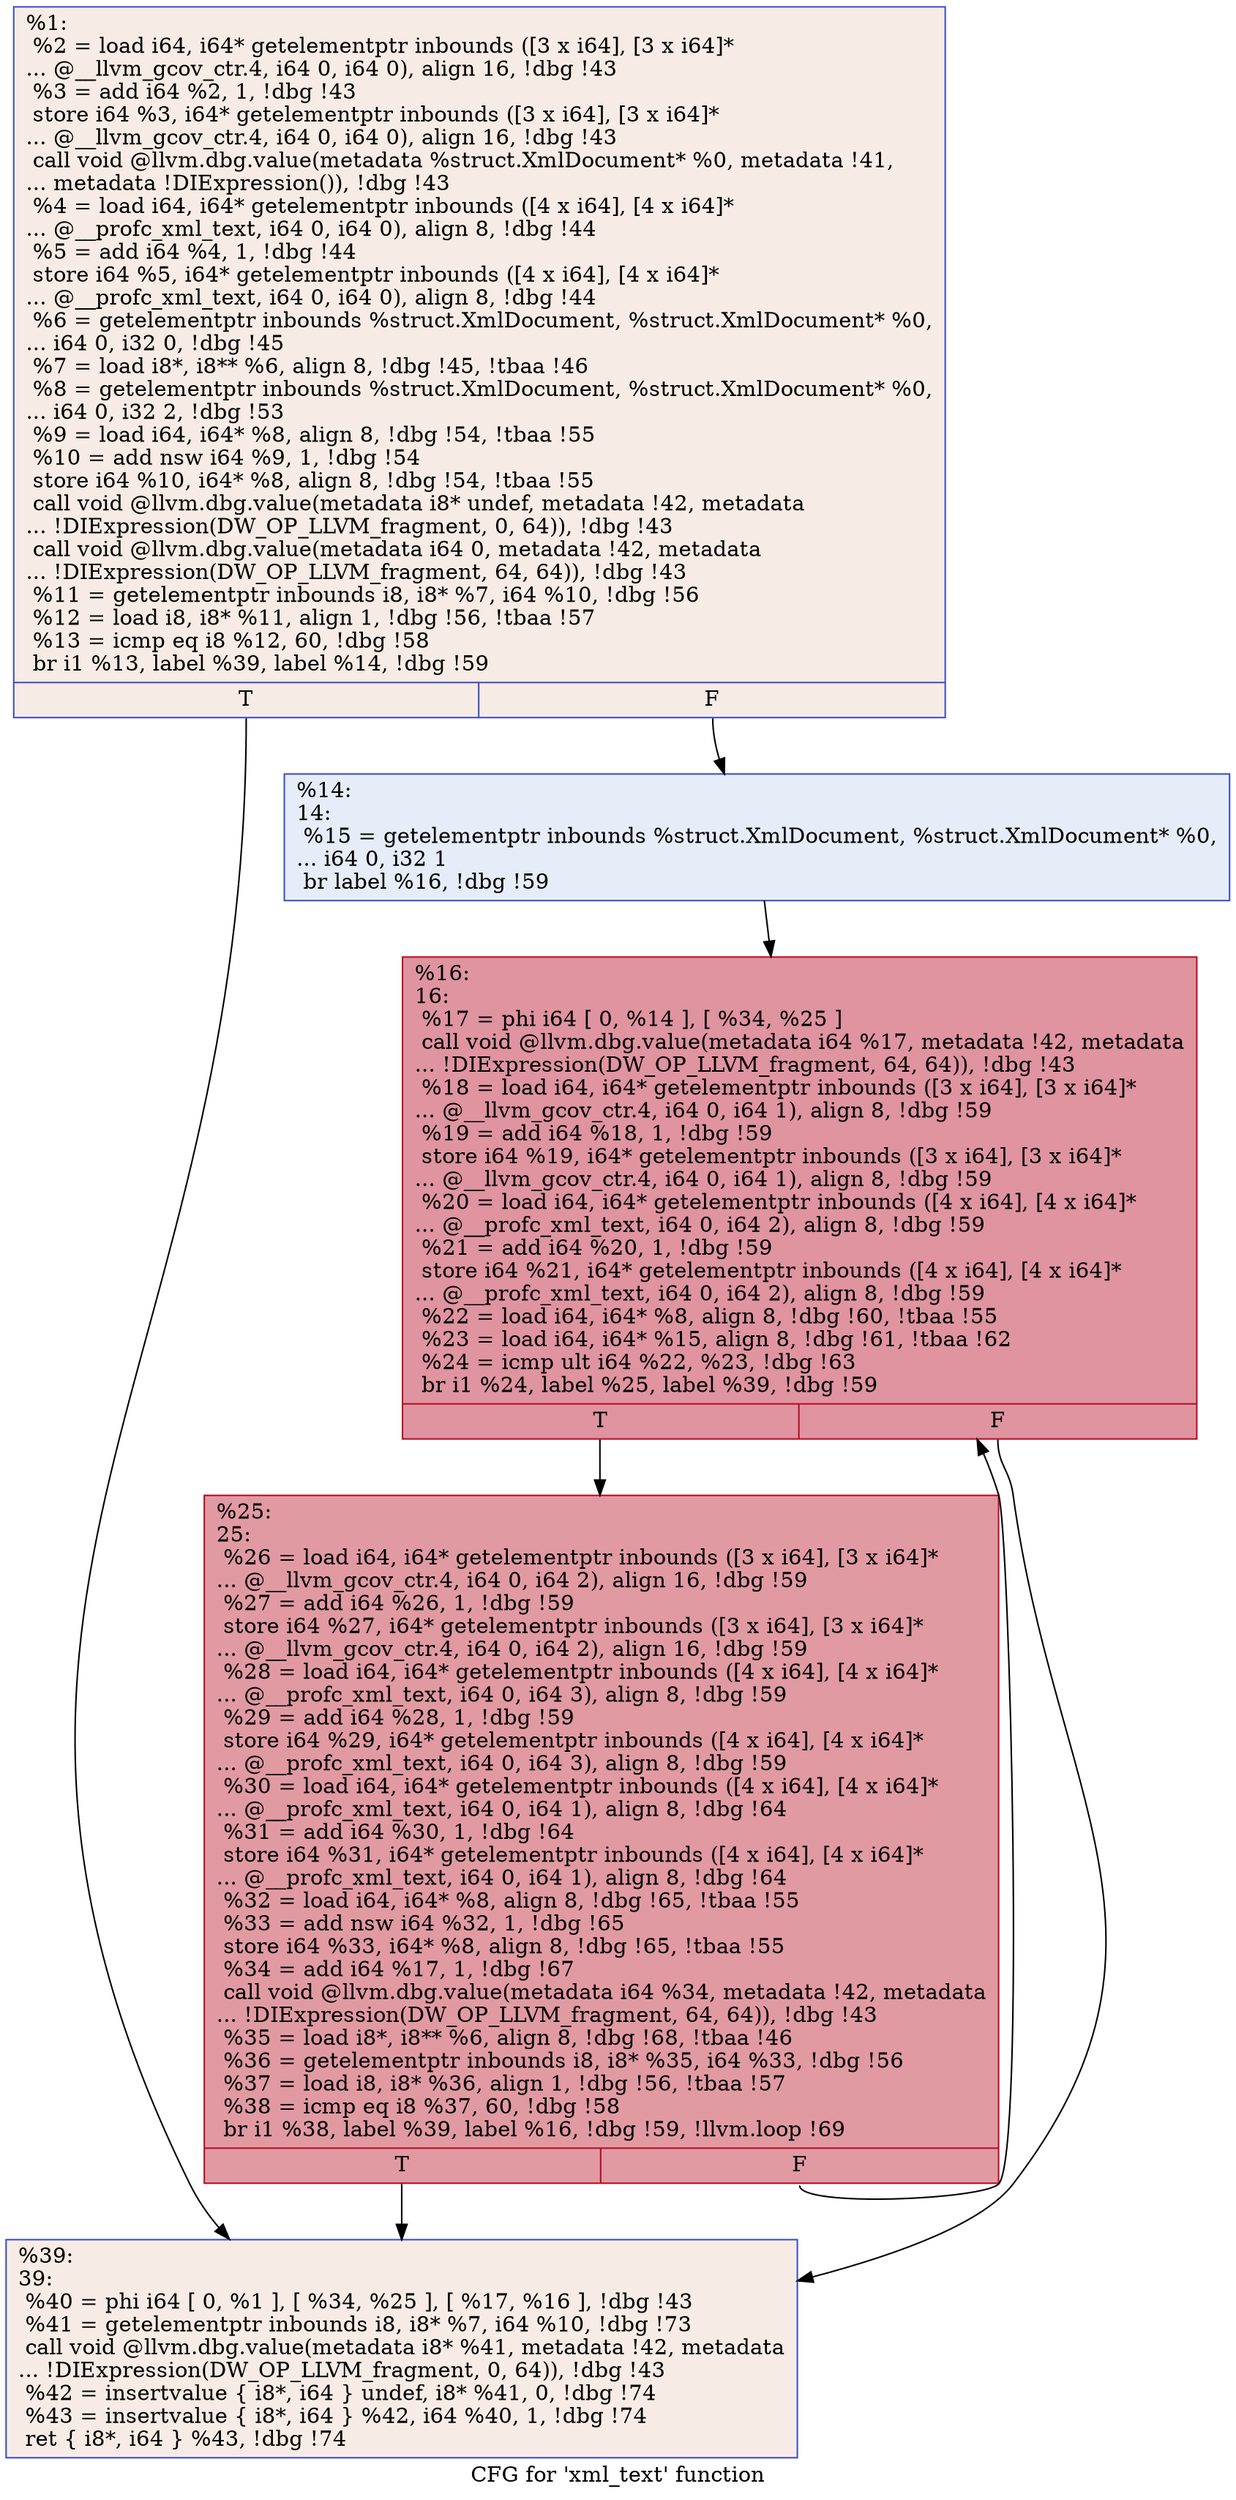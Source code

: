 digraph "CFG for 'xml_text' function" {
	label="CFG for 'xml_text' function";

	Node0x557070fe7cc0 [shape=record,color="#3d50c3ff", style=filled, fillcolor="#ecd3c570",label="{%1:\l  %2 = load i64, i64* getelementptr inbounds ([3 x i64], [3 x i64]*\l... @__llvm_gcov_ctr.4, i64 0, i64 0), align 16, !dbg !43\l  %3 = add i64 %2, 1, !dbg !43\l  store i64 %3, i64* getelementptr inbounds ([3 x i64], [3 x i64]*\l... @__llvm_gcov_ctr.4, i64 0, i64 0), align 16, !dbg !43\l  call void @llvm.dbg.value(metadata %struct.XmlDocument* %0, metadata !41,\l... metadata !DIExpression()), !dbg !43\l  %4 = load i64, i64* getelementptr inbounds ([4 x i64], [4 x i64]*\l... @__profc_xml_text, i64 0, i64 0), align 8, !dbg !44\l  %5 = add i64 %4, 1, !dbg !44\l  store i64 %5, i64* getelementptr inbounds ([4 x i64], [4 x i64]*\l... @__profc_xml_text, i64 0, i64 0), align 8, !dbg !44\l  %6 = getelementptr inbounds %struct.XmlDocument, %struct.XmlDocument* %0,\l... i64 0, i32 0, !dbg !45\l  %7 = load i8*, i8** %6, align 8, !dbg !45, !tbaa !46\l  %8 = getelementptr inbounds %struct.XmlDocument, %struct.XmlDocument* %0,\l... i64 0, i32 2, !dbg !53\l  %9 = load i64, i64* %8, align 8, !dbg !54, !tbaa !55\l  %10 = add nsw i64 %9, 1, !dbg !54\l  store i64 %10, i64* %8, align 8, !dbg !54, !tbaa !55\l  call void @llvm.dbg.value(metadata i8* undef, metadata !42, metadata\l... !DIExpression(DW_OP_LLVM_fragment, 0, 64)), !dbg !43\l  call void @llvm.dbg.value(metadata i64 0, metadata !42, metadata\l... !DIExpression(DW_OP_LLVM_fragment, 64, 64)), !dbg !43\l  %11 = getelementptr inbounds i8, i8* %7, i64 %10, !dbg !56\l  %12 = load i8, i8* %11, align 1, !dbg !56, !tbaa !57\l  %13 = icmp eq i8 %12, 60, !dbg !58\l  br i1 %13, label %39, label %14, !dbg !59\l|{<s0>T|<s1>F}}"];
	Node0x557070fe7cc0:s0 -> Node0x557070fe7ea0;
	Node0x557070fe7cc0:s1 -> Node0x557070fe7db0;
	Node0x557070fe7db0 [shape=record,color="#3d50c3ff", style=filled, fillcolor="#c7d7f070",label="{%14:\l14:                                               \l  %15 = getelementptr inbounds %struct.XmlDocument, %struct.XmlDocument* %0,\l... i64 0, i32 1\l  br label %16, !dbg !59\l}"];
	Node0x557070fe7db0 -> Node0x557070fe7e00;
	Node0x557070fe7e00 [shape=record,color="#b70d28ff", style=filled, fillcolor="#b70d2870",label="{%16:\l16:                                               \l  %17 = phi i64 [ 0, %14 ], [ %34, %25 ]\l  call void @llvm.dbg.value(metadata i64 %17, metadata !42, metadata\l... !DIExpression(DW_OP_LLVM_fragment, 64, 64)), !dbg !43\l  %18 = load i64, i64* getelementptr inbounds ([3 x i64], [3 x i64]*\l... @__llvm_gcov_ctr.4, i64 0, i64 1), align 8, !dbg !59\l  %19 = add i64 %18, 1, !dbg !59\l  store i64 %19, i64* getelementptr inbounds ([3 x i64], [3 x i64]*\l... @__llvm_gcov_ctr.4, i64 0, i64 1), align 8, !dbg !59\l  %20 = load i64, i64* getelementptr inbounds ([4 x i64], [4 x i64]*\l... @__profc_xml_text, i64 0, i64 2), align 8, !dbg !59\l  %21 = add i64 %20, 1, !dbg !59\l  store i64 %21, i64* getelementptr inbounds ([4 x i64], [4 x i64]*\l... @__profc_xml_text, i64 0, i64 2), align 8, !dbg !59\l  %22 = load i64, i64* %8, align 8, !dbg !60, !tbaa !55\l  %23 = load i64, i64* %15, align 8, !dbg !61, !tbaa !62\l  %24 = icmp ult i64 %22, %23, !dbg !63\l  br i1 %24, label %25, label %39, !dbg !59\l|{<s0>T|<s1>F}}"];
	Node0x557070fe7e00:s0 -> Node0x557070fe7e50;
	Node0x557070fe7e00:s1 -> Node0x557070fe7ea0;
	Node0x557070fe7e50 [shape=record,color="#b70d28ff", style=filled, fillcolor="#bb1b2c70",label="{%25:\l25:                                               \l  %26 = load i64, i64* getelementptr inbounds ([3 x i64], [3 x i64]*\l... @__llvm_gcov_ctr.4, i64 0, i64 2), align 16, !dbg !59\l  %27 = add i64 %26, 1, !dbg !59\l  store i64 %27, i64* getelementptr inbounds ([3 x i64], [3 x i64]*\l... @__llvm_gcov_ctr.4, i64 0, i64 2), align 16, !dbg !59\l  %28 = load i64, i64* getelementptr inbounds ([4 x i64], [4 x i64]*\l... @__profc_xml_text, i64 0, i64 3), align 8, !dbg !59\l  %29 = add i64 %28, 1, !dbg !59\l  store i64 %29, i64* getelementptr inbounds ([4 x i64], [4 x i64]*\l... @__profc_xml_text, i64 0, i64 3), align 8, !dbg !59\l  %30 = load i64, i64* getelementptr inbounds ([4 x i64], [4 x i64]*\l... @__profc_xml_text, i64 0, i64 1), align 8, !dbg !64\l  %31 = add i64 %30, 1, !dbg !64\l  store i64 %31, i64* getelementptr inbounds ([4 x i64], [4 x i64]*\l... @__profc_xml_text, i64 0, i64 1), align 8, !dbg !64\l  %32 = load i64, i64* %8, align 8, !dbg !65, !tbaa !55\l  %33 = add nsw i64 %32, 1, !dbg !65\l  store i64 %33, i64* %8, align 8, !dbg !65, !tbaa !55\l  %34 = add i64 %17, 1, !dbg !67\l  call void @llvm.dbg.value(metadata i64 %34, metadata !42, metadata\l... !DIExpression(DW_OP_LLVM_fragment, 64, 64)), !dbg !43\l  %35 = load i8*, i8** %6, align 8, !dbg !68, !tbaa !46\l  %36 = getelementptr inbounds i8, i8* %35, i64 %33, !dbg !56\l  %37 = load i8, i8* %36, align 1, !dbg !56, !tbaa !57\l  %38 = icmp eq i8 %37, 60, !dbg !58\l  br i1 %38, label %39, label %16, !dbg !59, !llvm.loop !69\l|{<s0>T|<s1>F}}"];
	Node0x557070fe7e50:s0 -> Node0x557070fe7ea0;
	Node0x557070fe7e50:s1 -> Node0x557070fe7e00;
	Node0x557070fe7ea0 [shape=record,color="#3d50c3ff", style=filled, fillcolor="#ecd3c570",label="{%39:\l39:                                               \l  %40 = phi i64 [ 0, %1 ], [ %34, %25 ], [ %17, %16 ], !dbg !43\l  %41 = getelementptr inbounds i8, i8* %7, i64 %10, !dbg !73\l  call void @llvm.dbg.value(metadata i8* %41, metadata !42, metadata\l... !DIExpression(DW_OP_LLVM_fragment, 0, 64)), !dbg !43\l  %42 = insertvalue \{ i8*, i64 \} undef, i8* %41, 0, !dbg !74\l  %43 = insertvalue \{ i8*, i64 \} %42, i64 %40, 1, !dbg !74\l  ret \{ i8*, i64 \} %43, !dbg !74\l}"];
}
